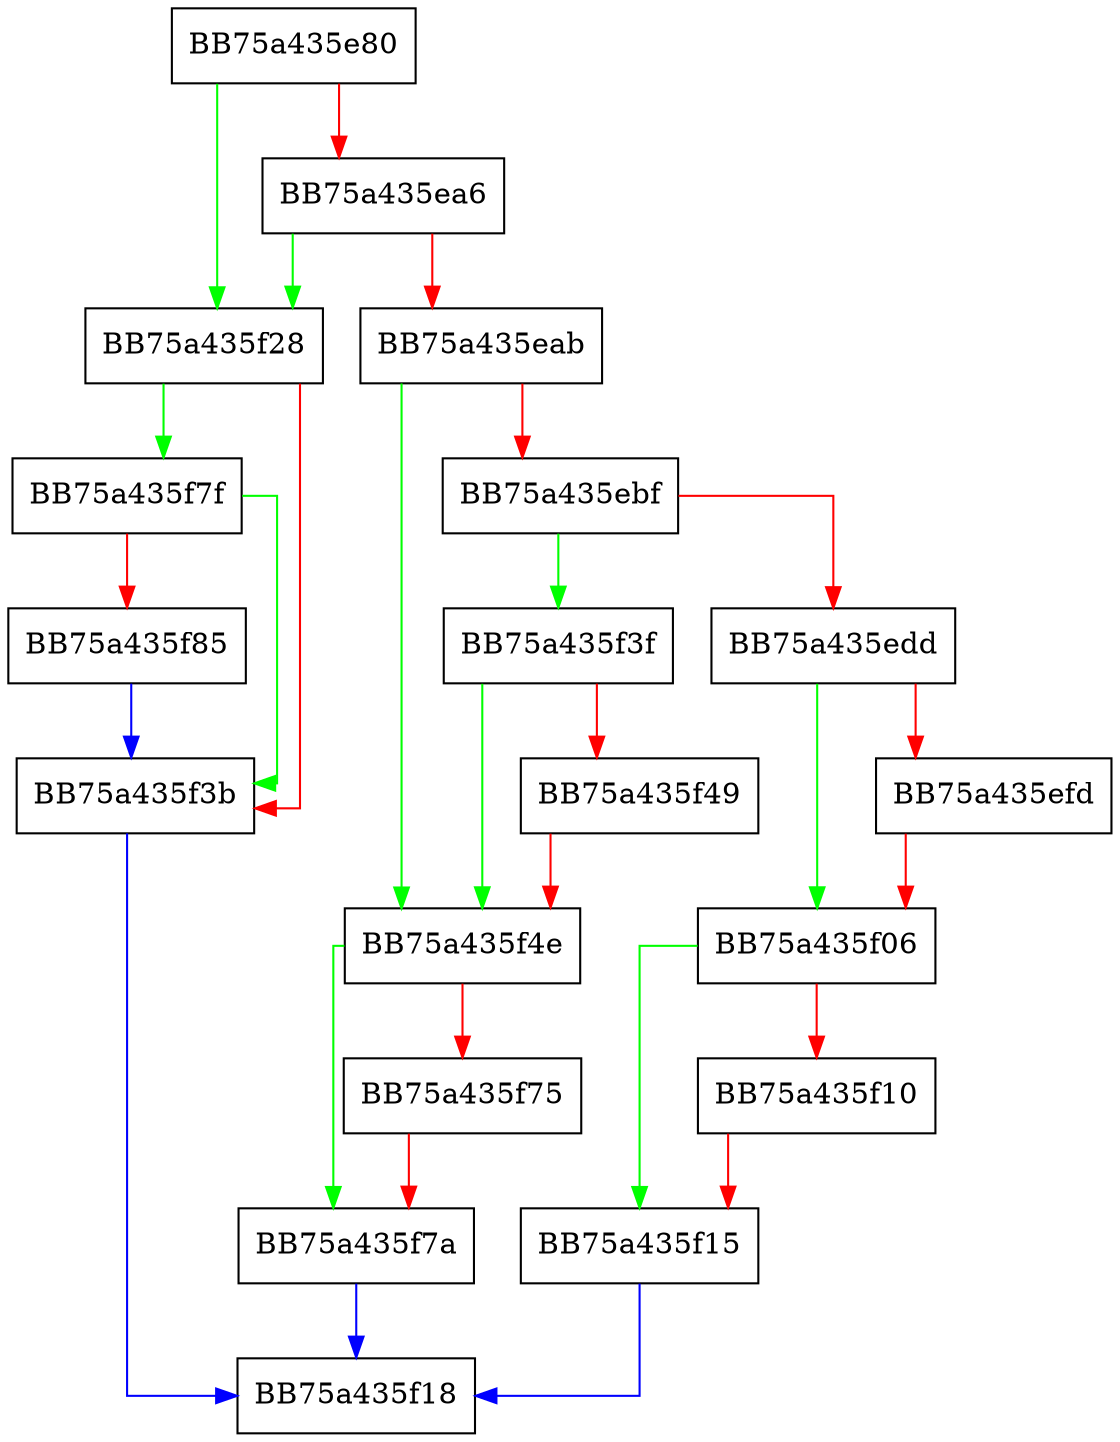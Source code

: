 digraph ExpandCSIDLString {
  node [shape="box"];
  graph [splines=ortho];
  BB75a435e80 -> BB75a435f28 [color="green"];
  BB75a435e80 -> BB75a435ea6 [color="red"];
  BB75a435ea6 -> BB75a435f28 [color="green"];
  BB75a435ea6 -> BB75a435eab [color="red"];
  BB75a435eab -> BB75a435f4e [color="green"];
  BB75a435eab -> BB75a435ebf [color="red"];
  BB75a435ebf -> BB75a435f3f [color="green"];
  BB75a435ebf -> BB75a435edd [color="red"];
  BB75a435edd -> BB75a435f06 [color="green"];
  BB75a435edd -> BB75a435efd [color="red"];
  BB75a435efd -> BB75a435f06 [color="red"];
  BB75a435f06 -> BB75a435f15 [color="green"];
  BB75a435f06 -> BB75a435f10 [color="red"];
  BB75a435f10 -> BB75a435f15 [color="red"];
  BB75a435f15 -> BB75a435f18 [color="blue"];
  BB75a435f28 -> BB75a435f7f [color="green"];
  BB75a435f28 -> BB75a435f3b [color="red"];
  BB75a435f3b -> BB75a435f18 [color="blue"];
  BB75a435f3f -> BB75a435f4e [color="green"];
  BB75a435f3f -> BB75a435f49 [color="red"];
  BB75a435f49 -> BB75a435f4e [color="red"];
  BB75a435f4e -> BB75a435f7a [color="green"];
  BB75a435f4e -> BB75a435f75 [color="red"];
  BB75a435f75 -> BB75a435f7a [color="red"];
  BB75a435f7a -> BB75a435f18 [color="blue"];
  BB75a435f7f -> BB75a435f3b [color="green"];
  BB75a435f7f -> BB75a435f85 [color="red"];
  BB75a435f85 -> BB75a435f3b [color="blue"];
}